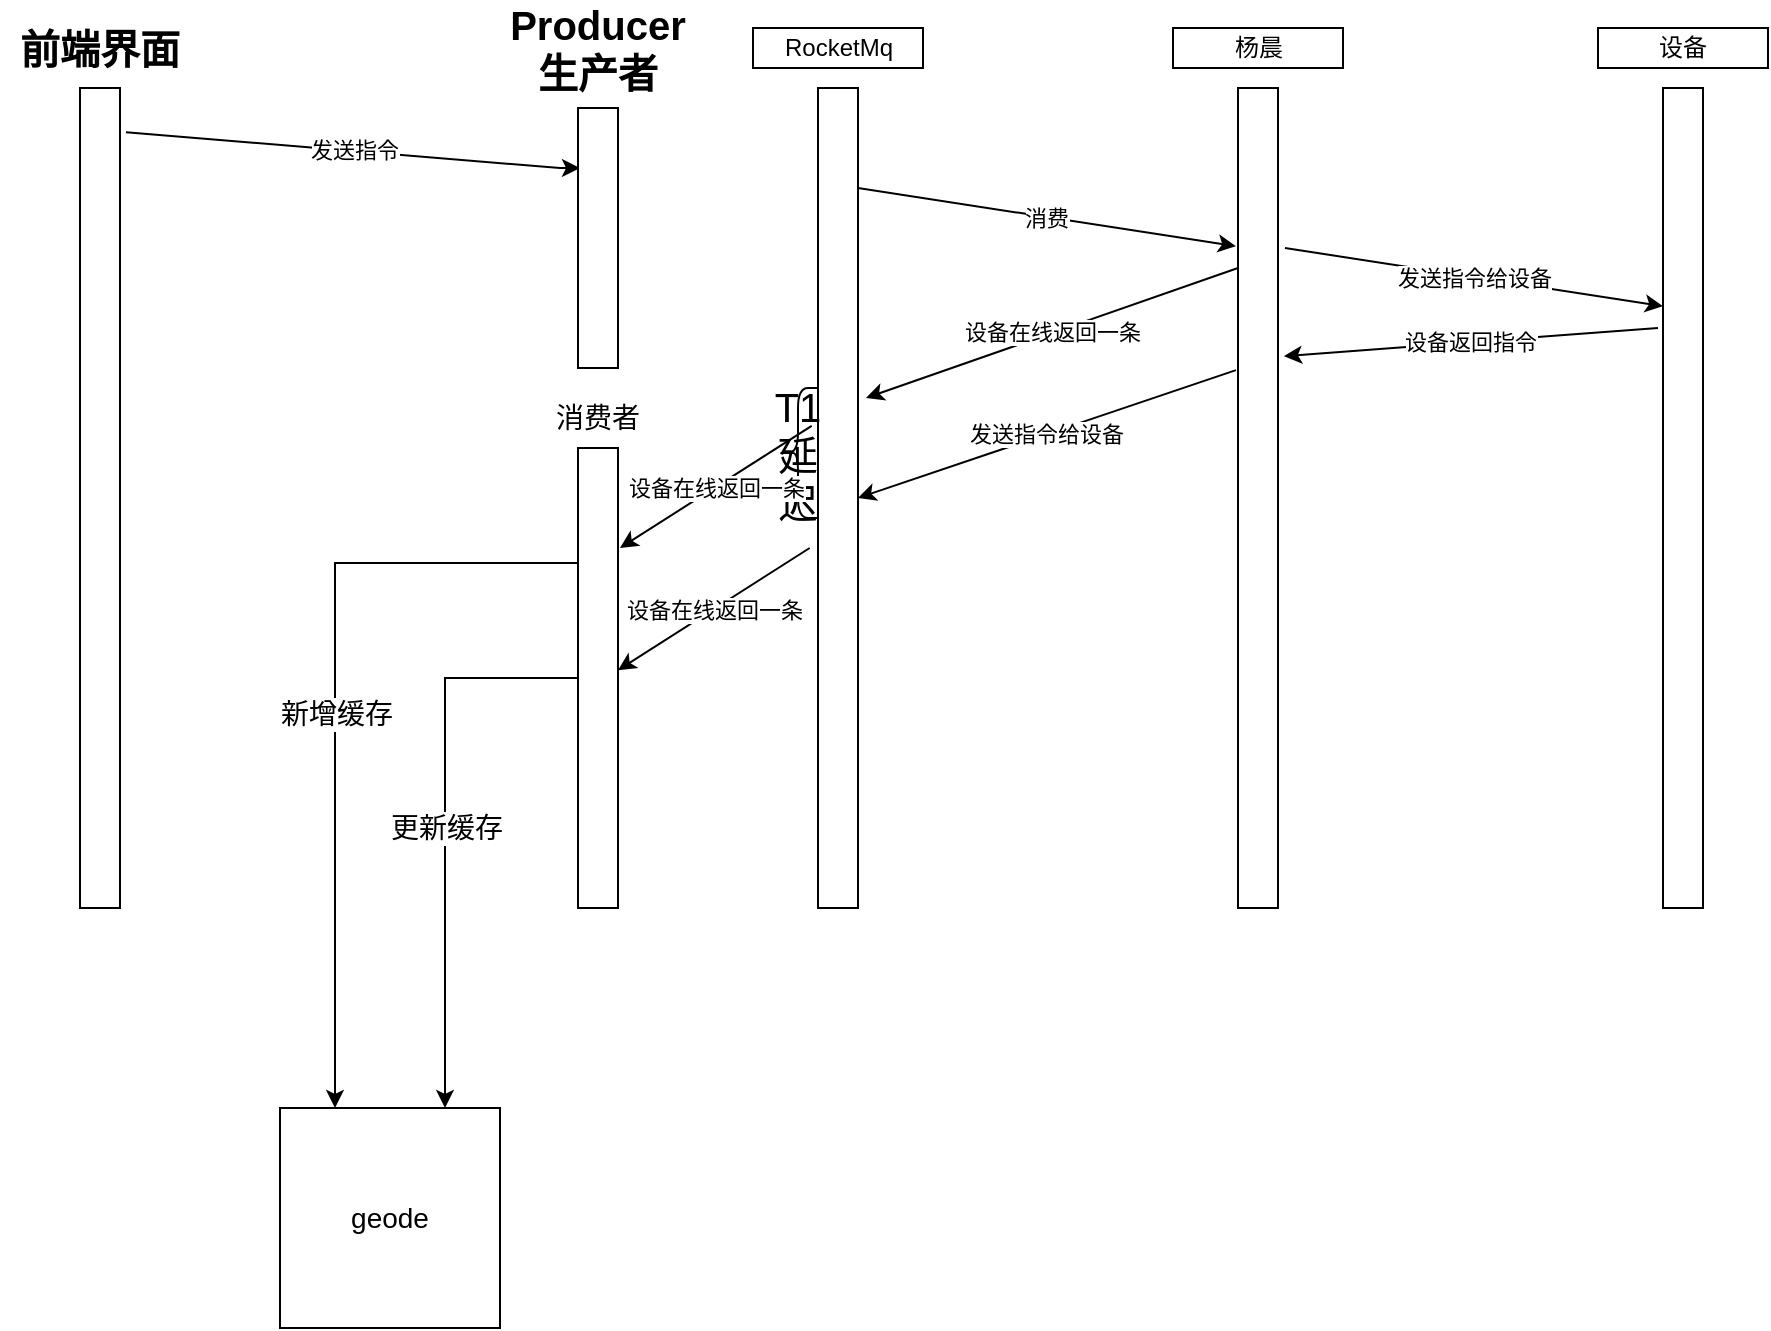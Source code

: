 <mxfile version="20.5.1" type="github">
  <diagram name="Page-1" id="74e2e168-ea6b-b213-b513-2b3c1d86103e">
    <mxGraphModel dx="1185" dy="662" grid="1" gridSize="10" guides="1" tooltips="1" connect="1" arrows="1" fold="1" page="1" pageScale="1" pageWidth="1100" pageHeight="850" background="none" math="0" shadow="0">
      <root>
        <mxCell id="0" />
        <mxCell id="1" parent="0" />
        <mxCell id="UV4veWWtO02-F0cniwVC-3" value="" style="rounded=0;whiteSpace=wrap;html=1;" vertex="1" parent="1">
          <mxGeometry x="90" y="180" width="20" height="410" as="geometry" />
        </mxCell>
        <mxCell id="UV4veWWtO02-F0cniwVC-6" value="发送指令" style="endArrow=classic;html=1;rounded=0;exitX=1.15;exitY=0.054;exitDx=0;exitDy=0;exitPerimeter=0;entryX=0.05;entryY=0.231;entryDx=0;entryDy=0;entryPerimeter=0;" edge="1" parent="1" source="UV4veWWtO02-F0cniwVC-3" target="UV4veWWtO02-F0cniwVC-33">
          <mxGeometry width="50" height="50" relative="1" as="geometry">
            <mxPoint x="520" y="430" as="sourcePoint" />
            <mxPoint x="370" y="360" as="targetPoint" />
            <Array as="points">
              <mxPoint x="330" y="220" />
            </Array>
          </mxGeometry>
        </mxCell>
        <mxCell id="UV4veWWtO02-F0cniwVC-8" value="" style="rounded=0;whiteSpace=wrap;html=1;" vertex="1" parent="1">
          <mxGeometry x="459" y="180" width="20" height="410" as="geometry" />
        </mxCell>
        <mxCell id="UV4veWWtO02-F0cniwVC-9" value="RocketMq" style="rounded=0;whiteSpace=wrap;html=1;" vertex="1" parent="1">
          <mxGeometry x="426.5" y="150" width="85" height="20" as="geometry" />
        </mxCell>
        <mxCell id="UV4veWWtO02-F0cniwVC-10" value="" style="rounded=0;whiteSpace=wrap;html=1;" vertex="1" parent="1">
          <mxGeometry x="669" y="180" width="20" height="410" as="geometry" />
        </mxCell>
        <mxCell id="UV4veWWtO02-F0cniwVC-12" value="杨晨" style="rounded=0;whiteSpace=wrap;html=1;" vertex="1" parent="1">
          <mxGeometry x="636.5" y="150" width="85" height="20" as="geometry" />
        </mxCell>
        <mxCell id="UV4veWWtO02-F0cniwVC-13" value="" style="rounded=0;whiteSpace=wrap;html=1;" vertex="1" parent="1">
          <mxGeometry x="881.5" y="180" width="20" height="410" as="geometry" />
        </mxCell>
        <mxCell id="UV4veWWtO02-F0cniwVC-14" value="设备" style="rounded=0;whiteSpace=wrap;html=1;" vertex="1" parent="1">
          <mxGeometry x="849" y="150" width="85" height="20" as="geometry" />
        </mxCell>
        <mxCell id="UV4veWWtO02-F0cniwVC-17" value="消费" style="endArrow=classic;html=1;rounded=0;exitX=1.15;exitY=0.054;exitDx=0;exitDy=0;exitPerimeter=0;entryX=-0.05;entryY=0.193;entryDx=0;entryDy=0;entryPerimeter=0;" edge="1" parent="1" target="UV4veWWtO02-F0cniwVC-10">
          <mxGeometry width="50" height="50" relative="1" as="geometry">
            <mxPoint x="479" y="230" as="sourcePoint" />
            <mxPoint x="736" y="257.88" as="targetPoint" />
          </mxGeometry>
        </mxCell>
        <mxCell id="UV4veWWtO02-F0cniwVC-18" value="设备在线返回一条" style="endArrow=classic;html=1;rounded=0;entryX=1.2;entryY=0.378;entryDx=0;entryDy=0;entryPerimeter=0;" edge="1" parent="1" target="UV4veWWtO02-F0cniwVC-8">
          <mxGeometry width="50" height="50" relative="1" as="geometry">
            <mxPoint x="669" y="270" as="sourcePoint" />
            <mxPoint x="878" y="289.13" as="targetPoint" />
          </mxGeometry>
        </mxCell>
        <mxCell id="UV4veWWtO02-F0cniwVC-19" value="发送指令给设备" style="endArrow=classic;html=1;rounded=0;exitX=1.15;exitY=0.054;exitDx=0;exitDy=0;exitPerimeter=0;entryX=-0.05;entryY=0.193;entryDx=0;entryDy=0;entryPerimeter=0;" edge="1" parent="1">
          <mxGeometry width="50" height="50" relative="1" as="geometry">
            <mxPoint x="692.5" y="260" as="sourcePoint" />
            <mxPoint x="881.5" y="289.13" as="targetPoint" />
          </mxGeometry>
        </mxCell>
        <mxCell id="UV4veWWtO02-F0cniwVC-20" value="设备返回指令" style="endArrow=classic;html=1;rounded=0;entryX=1.15;entryY=0.327;entryDx=0;entryDy=0;entryPerimeter=0;" edge="1" parent="1" target="UV4veWWtO02-F0cniwVC-10">
          <mxGeometry width="50" height="50" relative="1" as="geometry">
            <mxPoint x="879" y="300" as="sourcePoint" />
            <mxPoint x="881.5" y="379.13" as="targetPoint" />
          </mxGeometry>
        </mxCell>
        <mxCell id="UV4veWWtO02-F0cniwVC-21" value="发送指令给设备" style="endArrow=classic;html=1;rounded=0;entryX=1;entryY=0.5;entryDx=0;entryDy=0;exitX=-0.05;exitY=0.344;exitDx=0;exitDy=0;exitPerimeter=0;" edge="1" parent="1" source="UV4veWWtO02-F0cniwVC-10" target="UV4veWWtO02-F0cniwVC-8">
          <mxGeometry width="50" height="50" relative="1" as="geometry">
            <mxPoint x="889" y="310" as="sourcePoint" />
            <mxPoint x="702" y="324.07" as="targetPoint" />
          </mxGeometry>
        </mxCell>
        <mxCell id="UV4veWWtO02-F0cniwVC-26" value="前端界面" style="text;html=1;strokeColor=none;fillColor=none;align=center;verticalAlign=middle;whiteSpace=wrap;rounded=0;fontSize=20;fontStyle=1" vertex="1" parent="1">
          <mxGeometry x="50" y="145" width="100" height="30" as="geometry" />
        </mxCell>
        <mxCell id="UV4veWWtO02-F0cniwVC-30" value="T1延迟" style="shape=curlyBracket;whiteSpace=wrap;html=1;rounded=1;fontSize=20;size=0.5;direction=east;" vertex="1" parent="1">
          <mxGeometry x="439" y="330" width="20" height="65" as="geometry" />
        </mxCell>
        <mxCell id="UV4veWWtO02-F0cniwVC-33" value="" style="rounded=0;whiteSpace=wrap;html=1;fontSize=14;" vertex="1" parent="1">
          <mxGeometry x="339" y="190" width="20" height="130" as="geometry" />
        </mxCell>
        <mxCell id="UV4veWWtO02-F0cniwVC-37" value="Producer生产者" style="text;html=1;strokeColor=none;fillColor=none;align=center;verticalAlign=middle;whiteSpace=wrap;rounded=0;fontSize=20;fontStyle=1" vertex="1" parent="1">
          <mxGeometry x="299" y="145" width="100" height="30" as="geometry" />
        </mxCell>
        <mxCell id="UV4veWWtO02-F0cniwVC-53" value="新增缓存" style="edgeStyle=orthogonalEdgeStyle;rounded=0;orthogonalLoop=1;jettySize=auto;html=1;exitX=0;exitY=0.25;exitDx=0;exitDy=0;entryX=0.25;entryY=0;entryDx=0;entryDy=0;fontSize=14;" edge="1" parent="1" source="UV4veWWtO02-F0cniwVC-41" target="UV4veWWtO02-F0cniwVC-51">
          <mxGeometry relative="1" as="geometry" />
        </mxCell>
        <mxCell id="UV4veWWtO02-F0cniwVC-41" value="" style="rounded=0;whiteSpace=wrap;html=1;fontSize=14;" vertex="1" parent="1">
          <mxGeometry x="339" y="360" width="20" height="230" as="geometry" />
        </mxCell>
        <mxCell id="UV4veWWtO02-F0cniwVC-42" value="消费者" style="text;html=1;strokeColor=none;fillColor=none;align=center;verticalAlign=middle;whiteSpace=wrap;rounded=0;fontSize=14;" vertex="1" parent="1">
          <mxGeometry x="319" y="330" width="60" height="30" as="geometry" />
        </mxCell>
        <mxCell id="UV4veWWtO02-F0cniwVC-43" value="设备在线返回一条" style="endArrow=classic;html=1;rounded=0;exitX=-0.158;exitY=0.412;exitDx=0;exitDy=0;exitPerimeter=0;" edge="1" parent="1" source="UV4veWWtO02-F0cniwVC-8">
          <mxGeometry width="50" height="50" relative="1" as="geometry">
            <mxPoint x="442.0" y="410.0" as="sourcePoint" />
            <mxPoint x="360" y="410" as="targetPoint" />
          </mxGeometry>
        </mxCell>
        <mxCell id="UV4veWWtO02-F0cniwVC-44" value="设备在线返回一条" style="endArrow=classic;html=1;rounded=0;exitX=-0.158;exitY=0.412;exitDx=0;exitDy=0;exitPerimeter=0;" edge="1" parent="1">
          <mxGeometry width="50" height="50" relative="1" as="geometry">
            <mxPoint x="454.84" y="410.0" as="sourcePoint" />
            <mxPoint x="359" y="471.08" as="targetPoint" />
          </mxGeometry>
        </mxCell>
        <mxCell id="UV4veWWtO02-F0cniwVC-51" value="geode" style="whiteSpace=wrap;html=1;aspect=fixed;fontSize=14;" vertex="1" parent="1">
          <mxGeometry x="190" y="690" width="110" height="110" as="geometry" />
        </mxCell>
        <mxCell id="UV4veWWtO02-F0cniwVC-54" value="更新缓存" style="edgeStyle=orthogonalEdgeStyle;rounded=0;orthogonalLoop=1;jettySize=auto;html=1;entryX=0.75;entryY=0;entryDx=0;entryDy=0;fontSize=14;exitX=0;exitY=0.5;exitDx=0;exitDy=0;" edge="1" parent="1" source="UV4veWWtO02-F0cniwVC-41" target="UV4veWWtO02-F0cniwVC-51">
          <mxGeometry relative="1" as="geometry">
            <mxPoint x="330" y="480" as="sourcePoint" />
            <mxPoint x="220" y="700" as="targetPoint" />
          </mxGeometry>
        </mxCell>
      </root>
    </mxGraphModel>
  </diagram>
</mxfile>
